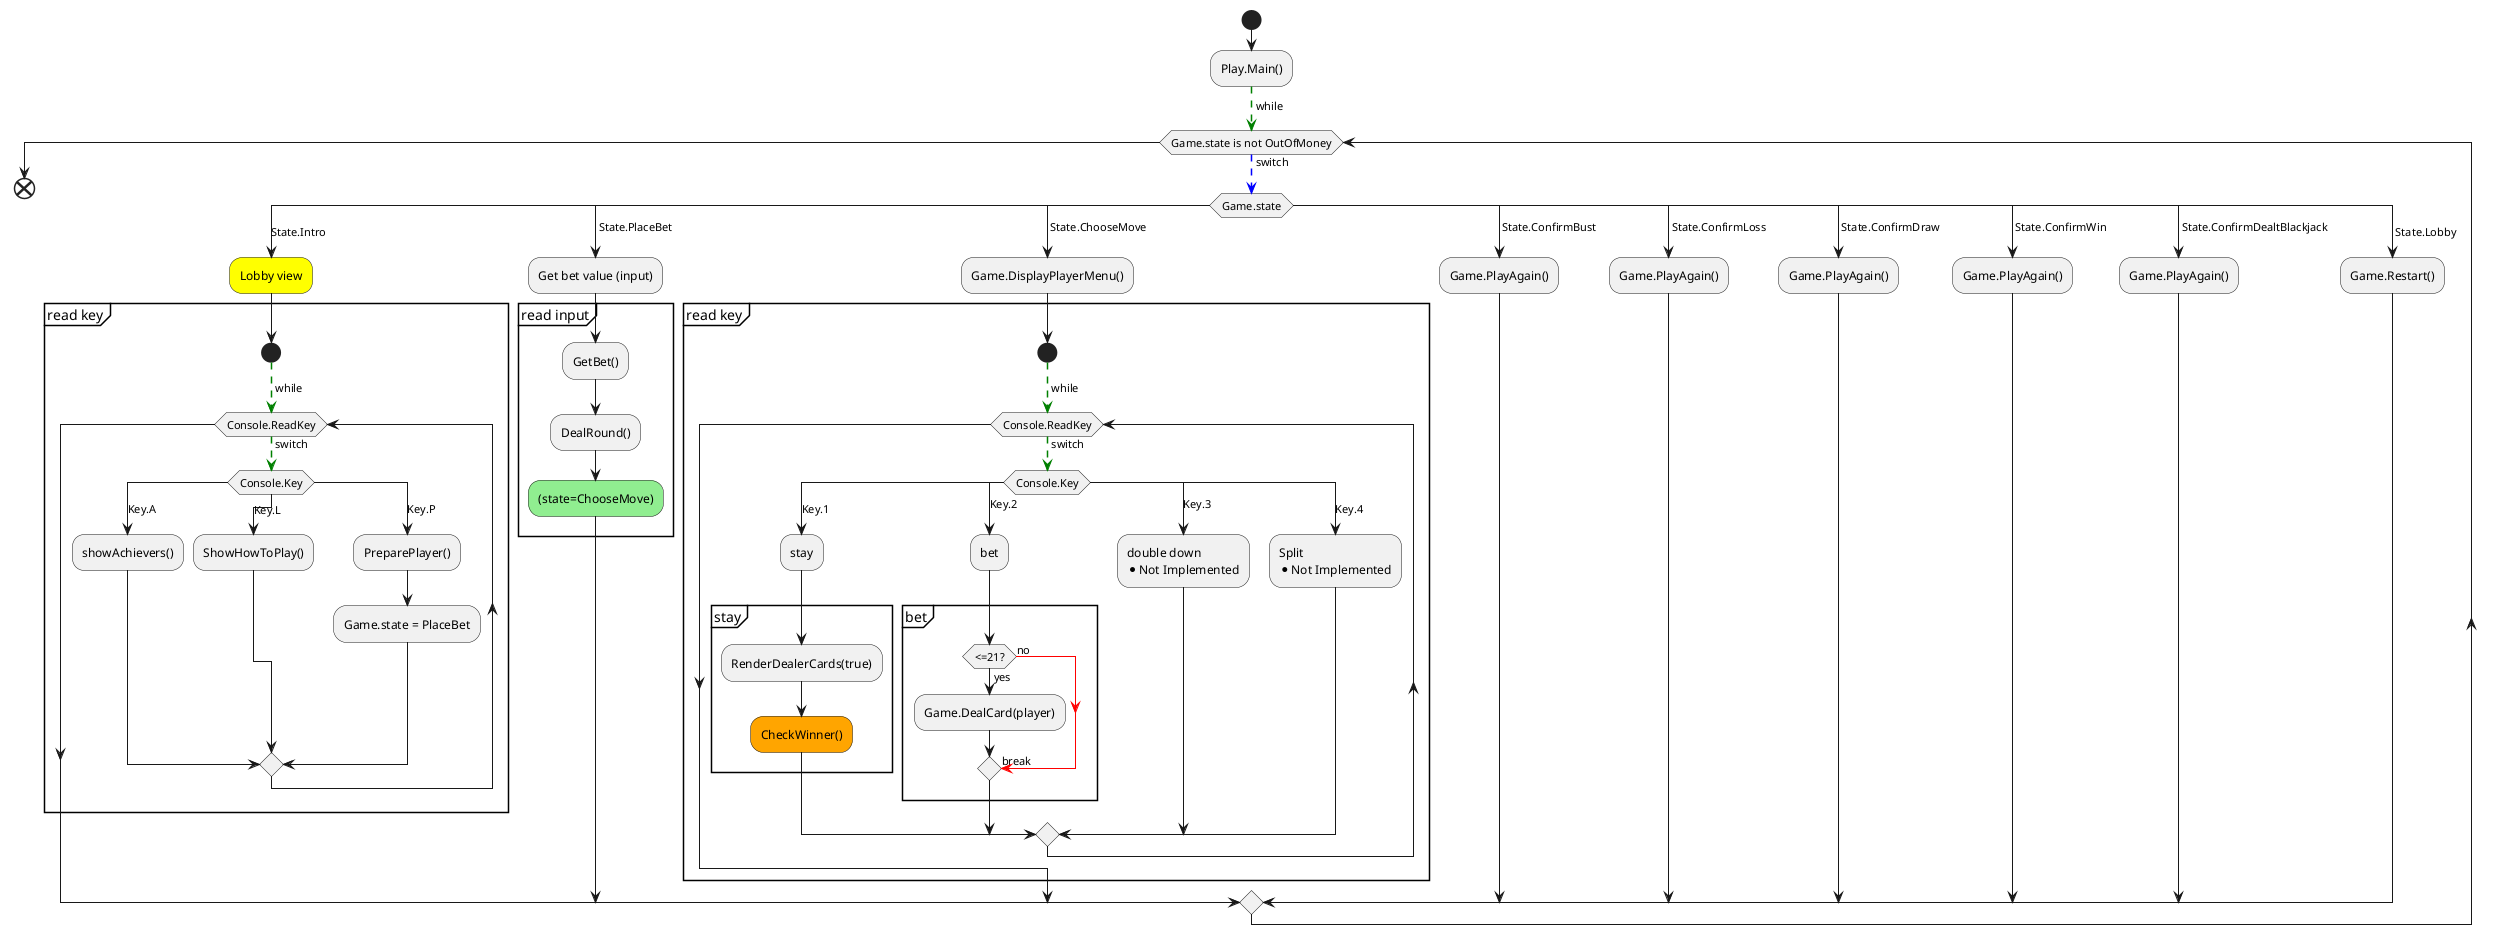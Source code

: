 @startuml

start
:Play.Main();



-[#green,dashed]-> while;
while (Game.state is not OutOfMoney) 
    -[#blue,dashed]-> switch;
    switch (Game.state)
        case (State.Intro)
        #yellow:Lobby view;
          group read key
                    start
                    -[#green,dashed]-> while;
                    while (Console.ReadKey) is (switch)
                    
                    switch (Console.Key)
                        case (Key.A)
                            :showAchievers();
                        case (Key.L)
                            :ShowHowToPlay();
                        case (Key.P)
                            :PreparePlayer();
                            :Game.state = PlaceBet;
                    endswitch
                    endwhile
            end group
        case ( State.PlaceBet)
        :Get bet value (input);
            group read input 
                :GetBet();
                :DealRound();
                #lightGreen:(state=ChooseMove);
            end group
        case ( State.ChooseMove )
        :Game.DisplayPlayerMenu();
            group read key
                    start
                    -[#green,dashed]-> while;
                    while (Console.ReadKey) is (switch)
                    
                    switch (Console.Key)
                        case (Key.1)
                            :stay;
                            group stay 
                             :RenderDealerCards(true);
                             #orange:CheckWinner();
                            end group  
                        case (Key.2)
                            :bet;
                            group bet 
                                if (<=21?) then (yes)
                                :Game.DealCard(player);
                                else (no)
                                -[#red]->break;
                                endif
                            end group    
                            
                        case (Key.3)    
                            :double down
                            *Not Implemented;
                        case (Key.4) 
                            :Split
                            *Not Implemented;
                    endswitch
                    endwhile
                    
                
            end group
        case ( State.ConfirmBust )
        :Game.PlayAgain();
        case ( State.ConfirmLoss )
        :Game.PlayAgain();
        case ( State.ConfirmDraw )
        :Game.PlayAgain();
        case ( State.ConfirmWin )
        :Game.PlayAgain();
        case ( State.ConfirmDealtBlackjack )
        :Game.PlayAgain();
        case ( State.Lobby )
        :Game.Restart();
    endswitch


endwhile

stop






' if (Page.onSecurityCheck) then (true)
'   :Page.onInit();
'   if (isForward?) then (no)
'     :Process controls;
'     if (continue processing?) then (no)
'       stop
'     endif

'     if (isPost?) then (yes)
'       :Page.onPost();
'     else (no)
'       :Page.onGet();
'     endif
'     :Page.onRender();
'   endif
' else (false)
' endif

' if (do redirect?) then (yes)
'   :redirect process;
' else
'   if (do forward?) then (yes)
'     :Forward request;
'   else (no)
'     :Render page template;
'   endif
' endif

end

@enduml
